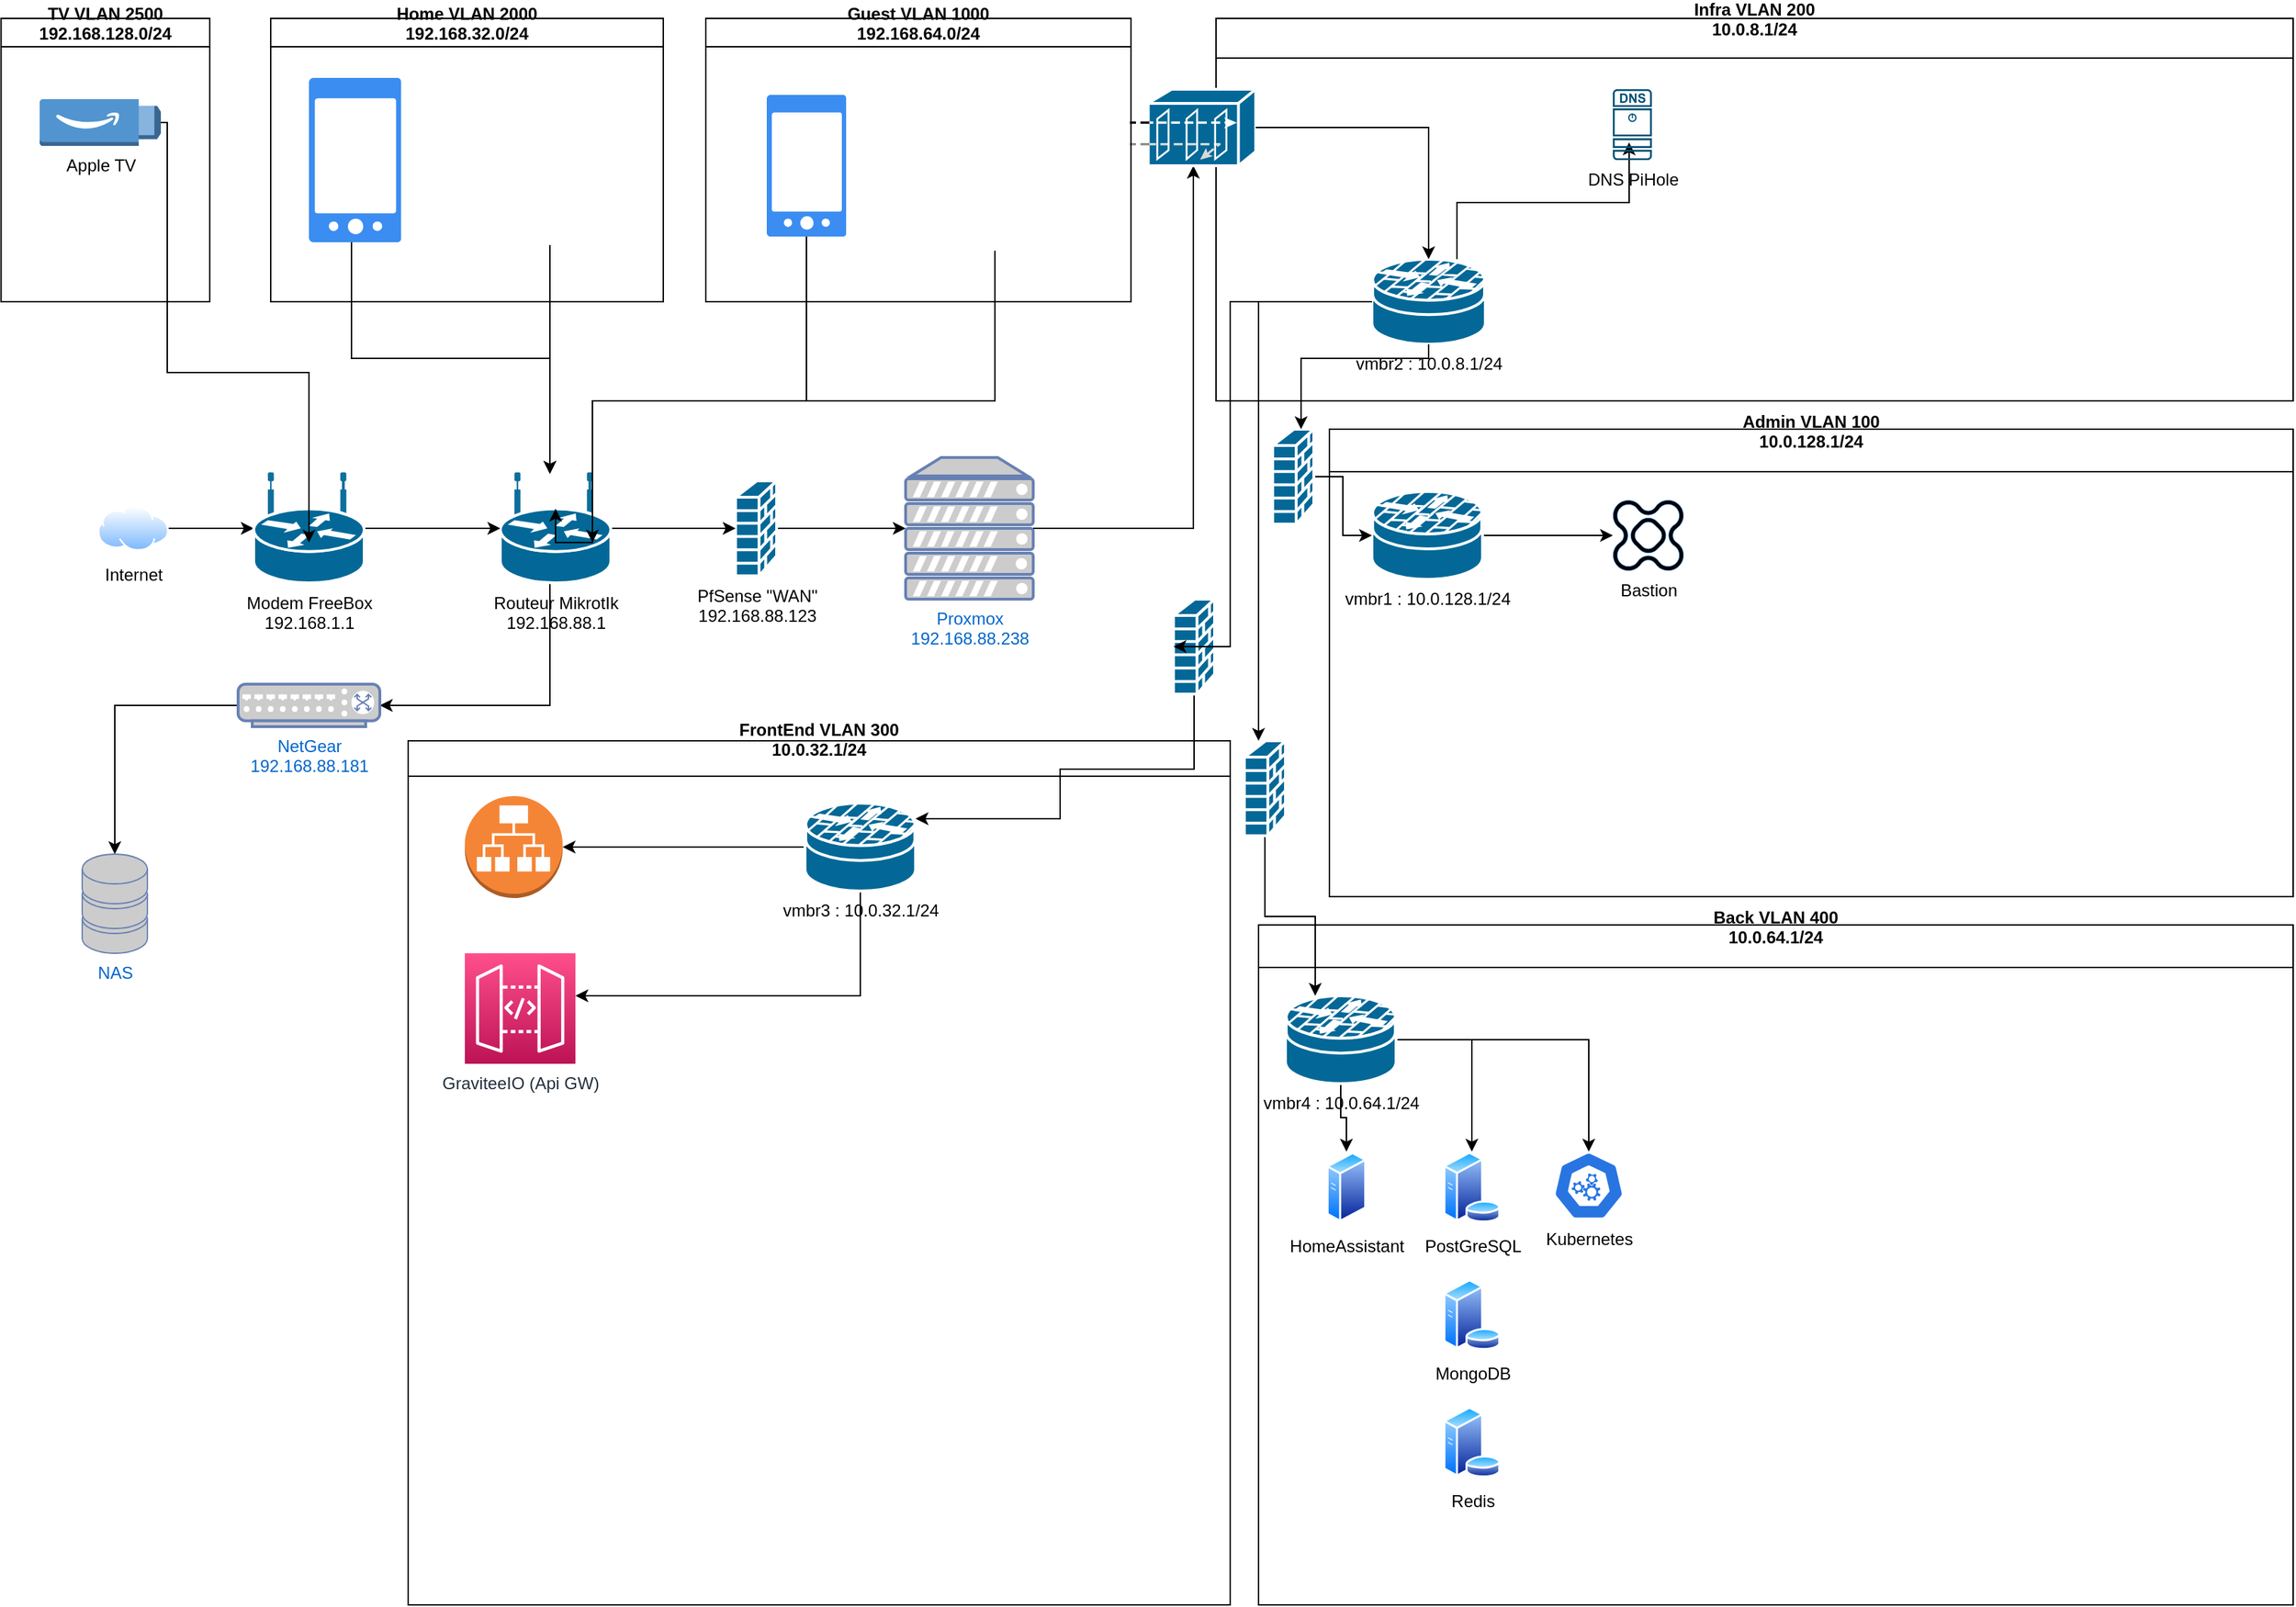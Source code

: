 <mxfile version="21.2.1" type="github">
  <diagram id="l8hXMBHkgcEJcSW0mbfh" name="Page-1">
    <mxGraphModel dx="4228" dy="2075" grid="1" gridSize="10" guides="1" tooltips="1" connect="1" arrows="1" fold="1" page="1" pageScale="1" pageWidth="1654" pageHeight="1169" math="0" shadow="0">
      <root>
        <mxCell id="0" />
        <mxCell id="1" parent="0" />
        <mxCell id="D-P4FoIyVBjv3j4gOKvl-30" value="" style="edgeStyle=orthogonalEdgeStyle;rounded=0;orthogonalLoop=1;jettySize=auto;html=1;" edge="1" parent="1" source="D-P4FoIyVBjv3j4gOKvl-1" target="D-P4FoIyVBjv3j4gOKvl-29">
          <mxGeometry relative="1" as="geometry" />
        </mxCell>
        <mxCell id="D-P4FoIyVBjv3j4gOKvl-1" value="Internet" style="image;aspect=fixed;perimeter=ellipsePerimeter;html=1;align=center;shadow=0;dashed=0;spacingTop=3;image=img/lib/active_directory/internet_cloud.svg;" vertex="1" parent="1">
          <mxGeometry x="81" y="364.25" width="50" height="31.5" as="geometry" />
        </mxCell>
        <mxCell id="D-P4FoIyVBjv3j4gOKvl-10" value="&lt;div&gt;Proxmox&lt;/div&gt;&lt;div&gt;192.168.88.238&lt;br&gt;&lt;/div&gt;" style="fontColor=#0066CC;verticalAlign=top;verticalLabelPosition=bottom;labelPosition=center;align=center;html=1;outlineConnect=0;fillColor=#CCCCCC;strokeColor=#6881B3;gradientColor=none;gradientDirection=north;strokeWidth=2;shape=mxgraph.networks.server;" vertex="1" parent="1">
          <mxGeometry x="651" y="330" width="90" height="100" as="geometry" />
        </mxCell>
        <mxCell id="D-P4FoIyVBjv3j4gOKvl-27" value="" style="edgeStyle=orthogonalEdgeStyle;rounded=0;orthogonalLoop=1;jettySize=auto;html=1;" edge="1" parent="1" source="D-P4FoIyVBjv3j4gOKvl-21" target="D-P4FoIyVBjv3j4gOKvl-10">
          <mxGeometry relative="1" as="geometry" />
        </mxCell>
        <mxCell id="D-P4FoIyVBjv3j4gOKvl-21" value="&lt;div&gt;PfSense &quot;WAN&quot;&lt;/div&gt;&lt;div&gt;192.168.88.123&lt;br&gt;&lt;/div&gt;" style="shape=mxgraph.cisco.security.firewall;sketch=0;html=1;pointerEvents=1;dashed=0;fillColor=#036897;strokeColor=#ffffff;strokeWidth=2;verticalLabelPosition=bottom;verticalAlign=top;align=center;outlineConnect=0;" vertex="1" parent="1">
          <mxGeometry x="531" y="346.5" width="29" height="67" as="geometry" />
        </mxCell>
        <mxCell id="D-P4FoIyVBjv3j4gOKvl-26" value="" style="edgeStyle=orthogonalEdgeStyle;rounded=0;orthogonalLoop=1;jettySize=auto;html=1;" edge="1" parent="1" source="D-P4FoIyVBjv3j4gOKvl-22" target="D-P4FoIyVBjv3j4gOKvl-21">
          <mxGeometry relative="1" as="geometry" />
        </mxCell>
        <mxCell id="D-P4FoIyVBjv3j4gOKvl-54" style="edgeStyle=orthogonalEdgeStyle;rounded=0;orthogonalLoop=1;jettySize=auto;html=1;exitX=0.5;exitY=0.32;exitDx=0;exitDy=0;exitPerimeter=0;" edge="1" parent="1" source="D-P4FoIyVBjv3j4gOKvl-22" target="D-P4FoIyVBjv3j4gOKvl-51">
          <mxGeometry relative="1" as="geometry">
            <Array as="points">
              <mxPoint x="400" y="366" />
            </Array>
          </mxGeometry>
        </mxCell>
        <mxCell id="D-P4FoIyVBjv3j4gOKvl-22" value="&lt;div&gt;Routeur MikrotIk&lt;/div&gt;&lt;div&gt;192.168.88.1&lt;br&gt;&lt;/div&gt;" style="shape=mxgraph.cisco.routers.wireless_router;sketch=0;html=1;pointerEvents=1;dashed=0;fillColor=#036897;strokeColor=#ffffff;strokeWidth=2;verticalLabelPosition=bottom;verticalAlign=top;align=center;outlineConnect=0;" vertex="1" parent="1">
          <mxGeometry x="365" y="341.5" width="78" height="77" as="geometry" />
        </mxCell>
        <mxCell id="D-P4FoIyVBjv3j4gOKvl-28" value="" style="edgeStyle=orthogonalEdgeStyle;rounded=0;orthogonalLoop=1;jettySize=auto;html=1;" edge="1" parent="1" source="D-P4FoIyVBjv3j4gOKvl-10" target="D-P4FoIyVBjv3j4gOKvl-23">
          <mxGeometry relative="1" as="geometry">
            <mxPoint x="796" y="430.5" as="sourcePoint" />
            <mxPoint x="931" y="537.5" as="targetPoint" />
          </mxGeometry>
        </mxCell>
        <mxCell id="D-P4FoIyVBjv3j4gOKvl-31" value="" style="edgeStyle=orthogonalEdgeStyle;rounded=0;orthogonalLoop=1;jettySize=auto;html=1;" edge="1" parent="1" source="D-P4FoIyVBjv3j4gOKvl-29" target="D-P4FoIyVBjv3j4gOKvl-22">
          <mxGeometry relative="1" as="geometry" />
        </mxCell>
        <mxCell id="D-P4FoIyVBjv3j4gOKvl-29" value="&lt;div&gt;Modem FreeBox&lt;/div&gt;&lt;div&gt;192.168.1.1&lt;br&gt;&lt;/div&gt;" style="shape=mxgraph.cisco.routers.wireless_router;sketch=0;html=1;pointerEvents=1;dashed=0;fillColor=#036897;strokeColor=#ffffff;strokeWidth=2;verticalLabelPosition=bottom;verticalAlign=top;align=center;outlineConnect=0;" vertex="1" parent="1">
          <mxGeometry x="191" y="341.5" width="78" height="77" as="geometry" />
        </mxCell>
        <mxCell id="D-P4FoIyVBjv3j4gOKvl-32" value="Infra VLAN 200&#xa;10.0.8.1/24&#xa; &#xa;" style="swimlane;startSize=28;" vertex="1" parent="1">
          <mxGeometry x="870" y="20" width="760" height="270" as="geometry" />
        </mxCell>
        <mxCell id="D-P4FoIyVBjv3j4gOKvl-69" style="edgeStyle=orthogonalEdgeStyle;rounded=0;orthogonalLoop=1;jettySize=auto;html=1;entryX=0.417;entryY=0.751;entryDx=0;entryDy=0;entryPerimeter=0;" edge="1" parent="D-P4FoIyVBjv3j4gOKvl-32" source="D-P4FoIyVBjv3j4gOKvl-33" target="D-P4FoIyVBjv3j4gOKvl-76">
          <mxGeometry relative="1" as="geometry">
            <mxPoint x="300" y="130" as="targetPoint" />
            <Array as="points">
              <mxPoint x="170" y="130" />
              <mxPoint x="291" y="130" />
            </Array>
          </mxGeometry>
        </mxCell>
        <mxCell id="D-P4FoIyVBjv3j4gOKvl-33" value="vmbr2 : 10.0.8.1/24" style="shape=mxgraph.cisco.security.router_firewall;sketch=0;html=1;pointerEvents=1;dashed=0;fillColor=#036897;strokeColor=#ffffff;strokeWidth=2;verticalLabelPosition=bottom;verticalAlign=top;align=center;outlineConnect=0;" vertex="1" parent="D-P4FoIyVBjv3j4gOKvl-32">
          <mxGeometry x="110" y="170" width="80" height="60" as="geometry" />
        </mxCell>
        <mxCell id="D-P4FoIyVBjv3j4gOKvl-23" value="" style="shape=mxgraph.cisco.security.guard;sketch=0;html=1;pointerEvents=1;dashed=0;fillColor=#036897;strokeColor=#ffffff;strokeWidth=2;verticalLabelPosition=bottom;verticalAlign=top;align=center;outlineConnect=0;" vertex="1" parent="D-P4FoIyVBjv3j4gOKvl-32">
          <mxGeometry x="-60" y="50" width="88" height="54" as="geometry" />
        </mxCell>
        <mxCell id="D-P4FoIyVBjv3j4gOKvl-18" value="" style="edgeStyle=orthogonalEdgeStyle;rounded=0;orthogonalLoop=1;jettySize=auto;html=1;" edge="1" parent="D-P4FoIyVBjv3j4gOKvl-32" source="D-P4FoIyVBjv3j4gOKvl-23" target="D-P4FoIyVBjv3j4gOKvl-33">
          <mxGeometry relative="1" as="geometry">
            <mxPoint x="150" y="60" as="targetPoint" />
          </mxGeometry>
        </mxCell>
        <mxCell id="D-P4FoIyVBjv3j4gOKvl-76" value="DNS PiHole" style="sketch=0;points=[[0.015,0.015,0],[0.985,0.015,0],[0.985,0.985,0],[0.015,0.985,0],[0.25,0,0],[0.5,0,0],[0.75,0,0],[1,0.25,0],[1,0.5,0],[1,0.75,0],[0.75,1,0],[0.5,1,0],[0.25,1,0],[0,0.75,0],[0,0.5,0],[0,0.25,0]];verticalLabelPosition=bottom;html=1;verticalAlign=top;aspect=fixed;align=center;pointerEvents=1;shape=mxgraph.cisco19.dns_server;fillColor=#005073;strokeColor=none;" vertex="1" parent="D-P4FoIyVBjv3j4gOKvl-32">
          <mxGeometry x="280" y="50" width="27.5" height="50" as="geometry" />
        </mxCell>
        <mxCell id="D-P4FoIyVBjv3j4gOKvl-34" value="Admin VLAN 100&#xa;10.0.128.1/24&#xa; &#xa;" style="swimlane;startSize=30;" vertex="1" parent="1">
          <mxGeometry x="950" y="310" width="680" height="330" as="geometry" />
        </mxCell>
        <mxCell id="D-P4FoIyVBjv3j4gOKvl-75" value="" style="edgeStyle=orthogonalEdgeStyle;rounded=0;orthogonalLoop=1;jettySize=auto;html=1;" edge="1" parent="D-P4FoIyVBjv3j4gOKvl-34" source="D-P4FoIyVBjv3j4gOKvl-36" target="D-P4FoIyVBjv3j4gOKvl-74">
          <mxGeometry relative="1" as="geometry" />
        </mxCell>
        <mxCell id="D-P4FoIyVBjv3j4gOKvl-36" value="vmbr1 : 10.0.128.1/24" style="shape=mxgraph.cisco.security.router_firewall;sketch=0;html=1;pointerEvents=1;dashed=0;fillColor=#036897;strokeColor=#ffffff;strokeWidth=2;verticalLabelPosition=bottom;verticalAlign=top;align=center;outlineConnect=0;" vertex="1" parent="D-P4FoIyVBjv3j4gOKvl-34">
          <mxGeometry x="30" y="44" width="78" height="62" as="geometry" />
        </mxCell>
        <mxCell id="D-P4FoIyVBjv3j4gOKvl-74" value="Bastion" style="image;sketch=0;aspect=fixed;html=1;points=[];align=center;fontSize=12;image=img/lib/mscae/Citrix_Virtual_Desktops_Essentials.svg;" vertex="1" parent="D-P4FoIyVBjv3j4gOKvl-34">
          <mxGeometry x="200" y="50" width="50" height="50" as="geometry" />
        </mxCell>
        <mxCell id="D-P4FoIyVBjv3j4gOKvl-37" value="Back VLAN 400&#xa;10.0.64.1/24&#xa; &#xa;" style="swimlane;startSize=30;" vertex="1" parent="1">
          <mxGeometry x="900" y="660" width="730" height="480" as="geometry" />
        </mxCell>
        <mxCell id="D-P4FoIyVBjv3j4gOKvl-71" style="edgeStyle=orthogonalEdgeStyle;rounded=0;orthogonalLoop=1;jettySize=auto;html=1;" edge="1" parent="D-P4FoIyVBjv3j4gOKvl-37" source="D-P4FoIyVBjv3j4gOKvl-39" target="D-P4FoIyVBjv3j4gOKvl-70">
          <mxGeometry relative="1" as="geometry" />
        </mxCell>
        <mxCell id="D-P4FoIyVBjv3j4gOKvl-88" value="" style="edgeStyle=orthogonalEdgeStyle;rounded=0;orthogonalLoop=1;jettySize=auto;html=1;" edge="1" parent="D-P4FoIyVBjv3j4gOKvl-37" source="D-P4FoIyVBjv3j4gOKvl-39" target="D-P4FoIyVBjv3j4gOKvl-87">
          <mxGeometry relative="1" as="geometry" />
        </mxCell>
        <mxCell id="D-P4FoIyVBjv3j4gOKvl-89" style="edgeStyle=orthogonalEdgeStyle;rounded=0;orthogonalLoop=1;jettySize=auto;html=1;" edge="1" parent="D-P4FoIyVBjv3j4gOKvl-37" source="D-P4FoIyVBjv3j4gOKvl-39" target="D-P4FoIyVBjv3j4gOKvl-72">
          <mxGeometry relative="1" as="geometry" />
        </mxCell>
        <mxCell id="D-P4FoIyVBjv3j4gOKvl-39" value="vmbr4 : 10.0.64.1/24" style="shape=mxgraph.cisco.security.router_firewall;sketch=0;html=1;pointerEvents=1;dashed=0;fillColor=#036897;strokeColor=#ffffff;strokeWidth=2;verticalLabelPosition=bottom;verticalAlign=top;align=center;outlineConnect=0;" vertex="1" parent="D-P4FoIyVBjv3j4gOKvl-37">
          <mxGeometry x="19" y="50" width="78" height="62" as="geometry" />
        </mxCell>
        <mxCell id="D-P4FoIyVBjv3j4gOKvl-70" value="HomeAssistant" style="image;aspect=fixed;perimeter=ellipsePerimeter;html=1;align=center;shadow=0;dashed=0;spacingTop=3;image=img/lib/active_directory/generic_server.svg;" vertex="1" parent="D-P4FoIyVBjv3j4gOKvl-37">
          <mxGeometry x="48" y="160" width="28.0" height="50" as="geometry" />
        </mxCell>
        <mxCell id="D-P4FoIyVBjv3j4gOKvl-72" value="PostGreSQL" style="image;aspect=fixed;perimeter=ellipsePerimeter;html=1;align=center;shadow=0;dashed=0;spacingTop=3;image=img/lib/active_directory/database_server.svg;" vertex="1" parent="D-P4FoIyVBjv3j4gOKvl-37">
          <mxGeometry x="130" y="160" width="41" height="50" as="geometry" />
        </mxCell>
        <mxCell id="D-P4FoIyVBjv3j4gOKvl-87" value="Kubernetes" style="sketch=0;html=1;dashed=0;whitespace=wrap;fillColor=#2875E2;strokeColor=#ffffff;points=[[0.005,0.63,0],[0.1,0.2,0],[0.9,0.2,0],[0.5,0,0],[0.995,0.63,0],[0.72,0.99,0],[0.5,1,0],[0.28,0.99,0]];verticalLabelPosition=bottom;align=center;verticalAlign=top;shape=mxgraph.kubernetes.icon;prIcon=master" vertex="1" parent="D-P4FoIyVBjv3j4gOKvl-37">
          <mxGeometry x="208" y="160" width="50" height="48" as="geometry" />
        </mxCell>
        <mxCell id="D-P4FoIyVBjv3j4gOKvl-95" value="MongoDB" style="image;aspect=fixed;perimeter=ellipsePerimeter;html=1;align=center;shadow=0;dashed=0;spacingTop=3;image=img/lib/active_directory/database_server.svg;" vertex="1" parent="D-P4FoIyVBjv3j4gOKvl-37">
          <mxGeometry x="130" y="250" width="41" height="50" as="geometry" />
        </mxCell>
        <mxCell id="D-P4FoIyVBjv3j4gOKvl-94" value="Redis" style="image;aspect=fixed;perimeter=ellipsePerimeter;html=1;align=center;shadow=0;dashed=0;spacingTop=3;image=img/lib/active_directory/database_server.svg;" vertex="1" parent="D-P4FoIyVBjv3j4gOKvl-37">
          <mxGeometry x="130" y="340" width="41" height="50" as="geometry" />
        </mxCell>
        <mxCell id="D-P4FoIyVBjv3j4gOKvl-40" value="FrontEnd VLAN 300&#xa;10.0.32.1/24&#xa; &#xa;" style="swimlane;startSize=25;" vertex="1" parent="1">
          <mxGeometry x="300" y="530" width="580" height="610" as="geometry" />
        </mxCell>
        <mxCell id="D-P4FoIyVBjv3j4gOKvl-91" value="" style="edgeStyle=orthogonalEdgeStyle;rounded=0;orthogonalLoop=1;jettySize=auto;html=1;" edge="1" parent="D-P4FoIyVBjv3j4gOKvl-40" source="D-P4FoIyVBjv3j4gOKvl-42" target="D-P4FoIyVBjv3j4gOKvl-90">
          <mxGeometry relative="1" as="geometry" />
        </mxCell>
        <mxCell id="D-P4FoIyVBjv3j4gOKvl-93" style="edgeStyle=orthogonalEdgeStyle;rounded=0;orthogonalLoop=1;jettySize=auto;html=1;" edge="1" parent="D-P4FoIyVBjv3j4gOKvl-40" source="D-P4FoIyVBjv3j4gOKvl-42" target="D-P4FoIyVBjv3j4gOKvl-92">
          <mxGeometry relative="1" as="geometry">
            <Array as="points">
              <mxPoint x="319" y="180" />
            </Array>
          </mxGeometry>
        </mxCell>
        <mxCell id="D-P4FoIyVBjv3j4gOKvl-42" value="vmbr3 : 10.0.32.1/24" style="shape=mxgraph.cisco.security.router_firewall;sketch=0;html=1;pointerEvents=1;dashed=0;fillColor=#036897;strokeColor=#ffffff;strokeWidth=2;verticalLabelPosition=bottom;verticalAlign=top;align=center;outlineConnect=0;" vertex="1" parent="D-P4FoIyVBjv3j4gOKvl-40">
          <mxGeometry x="280" y="44" width="78" height="62" as="geometry" />
        </mxCell>
        <mxCell id="D-P4FoIyVBjv3j4gOKvl-90" value="" style="outlineConnect=0;dashed=0;verticalLabelPosition=bottom;verticalAlign=top;align=center;html=1;shape=mxgraph.aws3.application_load_balancer;fillColor=#F58536;gradientColor=none;" vertex="1" parent="D-P4FoIyVBjv3j4gOKvl-40">
          <mxGeometry x="40" y="39" width="69" height="72" as="geometry" />
        </mxCell>
        <mxCell id="D-P4FoIyVBjv3j4gOKvl-92" value="GraviteeIO (Api GW)" style="sketch=0;points=[[0,0,0],[0.25,0,0],[0.5,0,0],[0.75,0,0],[1,0,0],[0,1,0],[0.25,1,0],[0.5,1,0],[0.75,1,0],[1,1,0],[0,0.25,0],[0,0.5,0],[0,0.75,0],[1,0.25,0],[1,0.5,0],[1,0.75,0]];outlineConnect=0;fontColor=#232F3E;gradientColor=#FF4F8B;gradientDirection=north;fillColor=#BC1356;strokeColor=#ffffff;dashed=0;verticalLabelPosition=bottom;verticalAlign=top;align=center;html=1;fontSize=12;fontStyle=0;aspect=fixed;shape=mxgraph.aws4.resourceIcon;resIcon=mxgraph.aws4.api_gateway;" vertex="1" parent="D-P4FoIyVBjv3j4gOKvl-40">
          <mxGeometry x="40" y="150" width="78" height="78" as="geometry" />
        </mxCell>
        <mxCell id="D-P4FoIyVBjv3j4gOKvl-50" style="edgeStyle=orthogonalEdgeStyle;rounded=0;orthogonalLoop=1;jettySize=auto;html=1;entryX=0.5;entryY=0.63;entryDx=0;entryDy=0;entryPerimeter=0;" edge="1" parent="1" source="D-P4FoIyVBjv3j4gOKvl-49" target="D-P4FoIyVBjv3j4gOKvl-29">
          <mxGeometry relative="1" as="geometry">
            <Array as="points">
              <mxPoint x="130" y="94" />
              <mxPoint x="130" y="270" />
              <mxPoint x="230" y="270" />
            </Array>
          </mxGeometry>
        </mxCell>
        <mxCell id="D-P4FoIyVBjv3j4gOKvl-55" style="edgeStyle=orthogonalEdgeStyle;rounded=0;orthogonalLoop=1;jettySize=auto;html=1;" edge="1" parent="1" source="D-P4FoIyVBjv3j4gOKvl-51" target="D-P4FoIyVBjv3j4gOKvl-20">
          <mxGeometry relative="1" as="geometry" />
        </mxCell>
        <mxCell id="D-P4FoIyVBjv3j4gOKvl-51" value="&lt;div&gt;NetGear&lt;/div&gt;&lt;div&gt;192.168.88.181&lt;br&gt;&lt;/div&gt;" style="fontColor=#0066CC;verticalAlign=top;verticalLabelPosition=bottom;labelPosition=center;align=center;html=1;outlineConnect=0;fillColor=#CCCCCC;strokeColor=#6881B3;gradientColor=none;gradientDirection=north;strokeWidth=2;shape=mxgraph.networks.switch;" vertex="1" parent="1">
          <mxGeometry x="180" y="490" width="100" height="30" as="geometry" />
        </mxCell>
        <mxCell id="D-P4FoIyVBjv3j4gOKvl-20" value="NAS" style="fontColor=#0066CC;verticalAlign=top;verticalLabelPosition=bottom;labelPosition=center;align=center;html=1;outlineConnect=0;fillColor=#CCCCCC;strokeColor=#6881B3;gradientColor=none;gradientDirection=north;strokeWidth=2;shape=mxgraph.networks.storage;" vertex="1" parent="1">
          <mxGeometry x="70" y="610" width="46" height="70" as="geometry" />
        </mxCell>
        <mxCell id="D-P4FoIyVBjv3j4gOKvl-59" style="edgeStyle=orthogonalEdgeStyle;rounded=0;orthogonalLoop=1;jettySize=auto;html=1;entryX=0.5;entryY=0.32;entryDx=0;entryDy=0;entryPerimeter=0;" edge="1" parent="1" source="D-P4FoIyVBjv3j4gOKvl-56" target="D-P4FoIyVBjv3j4gOKvl-22">
          <mxGeometry relative="1" as="geometry">
            <Array as="points">
              <mxPoint x="581" y="290" />
              <mxPoint x="430" y="290" />
              <mxPoint x="430" y="390" />
              <mxPoint x="404" y="390" />
            </Array>
          </mxGeometry>
        </mxCell>
        <mxCell id="D-P4FoIyVBjv3j4gOKvl-68" style="edgeStyle=orthogonalEdgeStyle;rounded=0;orthogonalLoop=1;jettySize=auto;html=1;" edge="1" parent="1" source="D-P4FoIyVBjv3j4gOKvl-60" target="D-P4FoIyVBjv3j4gOKvl-42">
          <mxGeometry relative="1" as="geometry">
            <mxPoint x="641" y="840" as="targetPoint" />
            <Array as="points">
              <mxPoint x="854" y="550" />
              <mxPoint x="760" y="550" />
              <mxPoint x="760" y="585" />
            </Array>
          </mxGeometry>
        </mxCell>
        <mxCell id="D-P4FoIyVBjv3j4gOKvl-60" value="" style="shape=mxgraph.cisco.security.firewall;sketch=0;html=1;pointerEvents=1;dashed=0;fillColor=#036897;strokeColor=#ffffff;strokeWidth=2;verticalLabelPosition=bottom;verticalAlign=top;align=center;outlineConnect=0;" vertex="1" parent="1">
          <mxGeometry x="840" y="430" width="29" height="67" as="geometry" />
        </mxCell>
        <mxCell id="D-P4FoIyVBjv3j4gOKvl-67" style="edgeStyle=orthogonalEdgeStyle;rounded=0;orthogonalLoop=1;jettySize=auto;html=1;exitX=0.5;exitY=1;exitDx=0;exitDy=0;exitPerimeter=0;" edge="1" parent="1" source="D-P4FoIyVBjv3j4gOKvl-61" target="D-P4FoIyVBjv3j4gOKvl-39">
          <mxGeometry relative="1" as="geometry">
            <Array as="points">
              <mxPoint x="904" y="654" />
              <mxPoint x="940" y="654" />
            </Array>
          </mxGeometry>
        </mxCell>
        <mxCell id="D-P4FoIyVBjv3j4gOKvl-61" value="" style="shape=mxgraph.cisco.security.firewall;sketch=0;html=1;pointerEvents=1;dashed=0;fillColor=#036897;strokeColor=#ffffff;strokeWidth=2;verticalLabelPosition=bottom;verticalAlign=top;align=center;outlineConnect=0;" vertex="1" parent="1">
          <mxGeometry x="890" y="530" width="29" height="67" as="geometry" />
        </mxCell>
        <mxCell id="D-P4FoIyVBjv3j4gOKvl-66" value="" style="edgeStyle=orthogonalEdgeStyle;rounded=0;orthogonalLoop=1;jettySize=auto;html=1;" edge="1" parent="1" source="D-P4FoIyVBjv3j4gOKvl-62" target="D-P4FoIyVBjv3j4gOKvl-36">
          <mxGeometry relative="1" as="geometry" />
        </mxCell>
        <mxCell id="D-P4FoIyVBjv3j4gOKvl-62" value="" style="shape=mxgraph.cisco.security.firewall;sketch=0;html=1;pointerEvents=1;dashed=0;fillColor=#036897;strokeColor=#ffffff;strokeWidth=2;verticalLabelPosition=bottom;verticalAlign=top;align=center;outlineConnect=0;" vertex="1" parent="1">
          <mxGeometry x="910" y="310" width="29" height="67" as="geometry" />
        </mxCell>
        <mxCell id="D-P4FoIyVBjv3j4gOKvl-63" style="edgeStyle=orthogonalEdgeStyle;rounded=0;orthogonalLoop=1;jettySize=auto;html=1;entryX=0;entryY=0.5;entryDx=0;entryDy=0;entryPerimeter=0;" edge="1" parent="1" source="D-P4FoIyVBjv3j4gOKvl-33" target="D-P4FoIyVBjv3j4gOKvl-60">
          <mxGeometry relative="1" as="geometry">
            <Array as="points">
              <mxPoint x="880" y="220" />
              <mxPoint x="880" y="464" />
            </Array>
          </mxGeometry>
        </mxCell>
        <mxCell id="D-P4FoIyVBjv3j4gOKvl-64" style="edgeStyle=orthogonalEdgeStyle;rounded=0;orthogonalLoop=1;jettySize=auto;html=1;" edge="1" parent="1" source="D-P4FoIyVBjv3j4gOKvl-33" target="D-P4FoIyVBjv3j4gOKvl-61">
          <mxGeometry relative="1" as="geometry">
            <Array as="points">
              <mxPoint x="900" y="220" />
            </Array>
          </mxGeometry>
        </mxCell>
        <mxCell id="D-P4FoIyVBjv3j4gOKvl-65" style="edgeStyle=orthogonalEdgeStyle;rounded=0;orthogonalLoop=1;jettySize=auto;html=1;" edge="1" parent="1" source="D-P4FoIyVBjv3j4gOKvl-33" target="D-P4FoIyVBjv3j4gOKvl-62">
          <mxGeometry relative="1" as="geometry">
            <Array as="points">
              <mxPoint x="1020" y="260" />
              <mxPoint x="930" y="260" />
            </Array>
          </mxGeometry>
        </mxCell>
        <mxCell id="D-P4FoIyVBjv3j4gOKvl-78" style="rounded=0;orthogonalLoop=1;jettySize=auto;html=1;edgeStyle=orthogonalEdgeStyle;" edge="1" parent="1" target="D-P4FoIyVBjv3j4gOKvl-22">
          <mxGeometry relative="1" as="geometry">
            <mxPoint x="400" y="180" as="sourcePoint" />
            <Array as="points">
              <mxPoint x="400" y="300" />
              <mxPoint x="400" y="300" />
            </Array>
          </mxGeometry>
        </mxCell>
        <mxCell id="D-P4FoIyVBjv3j4gOKvl-79" value="Home VLAN 2000&#xa;192.168.32.0/24&#xa;" style="swimlane;startSize=20;" vertex="1" parent="1">
          <mxGeometry x="203" y="20" width="277" height="200" as="geometry" />
        </mxCell>
        <mxCell id="D-P4FoIyVBjv3j4gOKvl-81" value="" style="sketch=0;html=1;aspect=fixed;strokeColor=none;shadow=0;fillColor=#3B8DF1;verticalAlign=top;labelPosition=center;verticalLabelPosition=bottom;shape=mxgraph.gcp2.phone_android" vertex="1" parent="D-P4FoIyVBjv3j4gOKvl-79">
          <mxGeometry x="27" y="42" width="64.96" height="116" as="geometry" />
        </mxCell>
        <mxCell id="D-P4FoIyVBjv3j4gOKvl-77" value="" style="shape=image;html=1;verticalAlign=top;verticalLabelPosition=bottom;labelBackgroundColor=#ffffff;imageAspect=0;aspect=fixed;image=https://cdn0.iconfinder.com/data/icons/luisance_pack/128/ordinateur_portable_allum.png" vertex="1" parent="D-P4FoIyVBjv3j4gOKvl-79">
          <mxGeometry x="126" y="30" width="128" height="128" as="geometry" />
        </mxCell>
        <mxCell id="D-P4FoIyVBjv3j4gOKvl-80" value="TV VLAN 2500&#xa;192.168.128.0/24&#xa;" style="swimlane;startSize=20;" vertex="1" parent="1">
          <mxGeometry x="12.75" y="20" width="147.25" height="200" as="geometry" />
        </mxCell>
        <mxCell id="D-P4FoIyVBjv3j4gOKvl-49" value="Apple TV" style="outlineConnect=0;dashed=0;verticalLabelPosition=bottom;verticalAlign=top;align=center;html=1;shape=mxgraph.aws3.fire_tv_stick;fillColor=#5294CF;gradientColor=none;" vertex="1" parent="D-P4FoIyVBjv3j4gOKvl-80">
          <mxGeometry x="27.25" y="57" width="85.5" height="33" as="geometry" />
        </mxCell>
        <mxCell id="D-P4FoIyVBjv3j4gOKvl-84" style="edgeStyle=orthogonalEdgeStyle;rounded=0;orthogonalLoop=1;jettySize=auto;html=1;" edge="1" parent="1" source="D-P4FoIyVBjv3j4gOKvl-81" target="D-P4FoIyVBjv3j4gOKvl-22">
          <mxGeometry relative="1" as="geometry">
            <Array as="points">
              <mxPoint x="260" y="260" />
              <mxPoint x="400" y="260" />
            </Array>
          </mxGeometry>
        </mxCell>
        <mxCell id="D-P4FoIyVBjv3j4gOKvl-83" value="Guest VLAN 1000&#xa;192.168.64.0/24&#xa;" style="swimlane;startSize=20;" vertex="1" parent="1">
          <mxGeometry x="510" y="20" width="300" height="200" as="geometry" />
        </mxCell>
        <mxCell id="D-P4FoIyVBjv3j4gOKvl-56" value="" style="sketch=0;html=1;aspect=fixed;strokeColor=none;shadow=0;fillColor=#3B8DF1;verticalAlign=top;labelPosition=center;verticalLabelPosition=bottom;shape=mxgraph.gcp2.phone_android" vertex="1" parent="D-P4FoIyVBjv3j4gOKvl-83">
          <mxGeometry x="43" y="54" width="56" height="100" as="geometry" />
        </mxCell>
        <mxCell id="D-P4FoIyVBjv3j4gOKvl-85" style="edgeStyle=orthogonalEdgeStyle;rounded=0;orthogonalLoop=1;jettySize=auto;html=1;" edge="1" parent="D-P4FoIyVBjv3j4gOKvl-83" source="D-P4FoIyVBjv3j4gOKvl-82">
          <mxGeometry relative="1" as="geometry">
            <mxPoint x="-80" y="370" as="targetPoint" />
            <Array as="points">
              <mxPoint x="204" y="270" />
              <mxPoint x="-80" y="270" />
            </Array>
          </mxGeometry>
        </mxCell>
        <mxCell id="D-P4FoIyVBjv3j4gOKvl-82" value="" style="shape=image;html=1;verticalAlign=top;verticalLabelPosition=bottom;labelBackgroundColor=#ffffff;imageAspect=0;aspect=fixed;image=https://cdn0.iconfinder.com/data/icons/luisance_pack/128/ordinateur_portable_allum.png" vertex="1" parent="D-P4FoIyVBjv3j4gOKvl-83">
          <mxGeometry x="140" y="36" width="128" height="128" as="geometry" />
        </mxCell>
      </root>
    </mxGraphModel>
  </diagram>
</mxfile>

